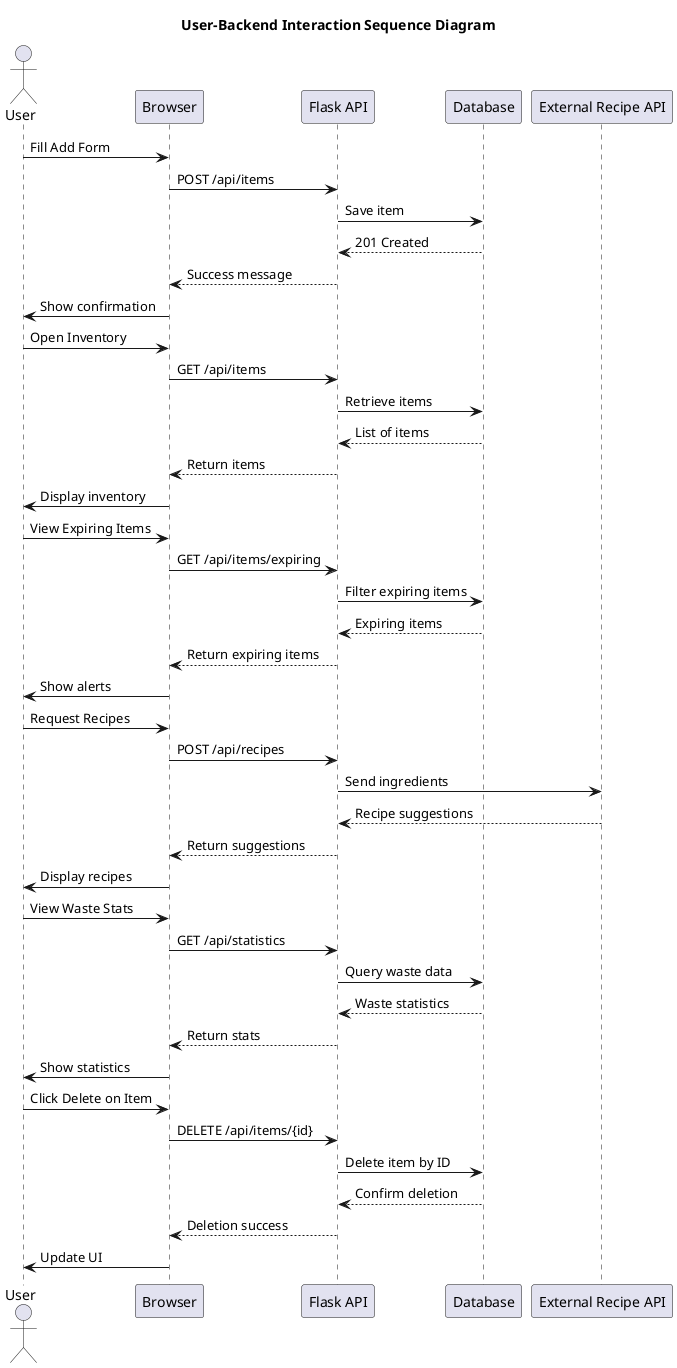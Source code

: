@startuml
title User-Backend Interaction Sequence Diagram

actor User
participant Browser
participant "Flask API" as API
participant Database
participant "External Recipe API" as ExternalAPI

' Add Food Item
User -> Browser : Fill Add Form
Browser -> API : POST /api/items
API -> Database : Save item
Database --> API : 201 Created
API --> Browser : Success message
Browser -> User : Show confirmation

' Get Items
User -> Browser : Open Inventory
Browser -> API : GET /api/items
API -> Database : Retrieve items
Database --> API : List of items
API --> Browser : Return items
Browser -> User : Display inventory

' Get Expiring Items
User -> Browser : View Expiring Items
Browser -> API : GET /api/items/expiring
API -> Database : Filter expiring items
Database --> API : Expiring items
API --> Browser : Return expiring items
Browser -> User : Show alerts

' Get Recipe Suggestions
User -> Browser : Request Recipes
Browser -> API : POST /api/recipes
API -> ExternalAPI : Send ingredients
ExternalAPI --> API : Recipe suggestions
API --> Browser : Return suggestions
Browser -> User : Display recipes

' Get Waste Statistics
User -> Browser : View Waste Stats
Browser -> API : GET /api/statistics
API -> Database : Query waste data
Database --> API : Waste statistics
API --> Browser : Return stats
Browser -> User : Show statistics

' Delete Food Item
User -> Browser : Click Delete on Item
Browser -> API : DELETE /api/items/{id}
API -> Database : Delete item by ID
Database --> API : Confirm deletion
API --> Browser : Deletion success
Browser -> User : Update UI

@enduml
